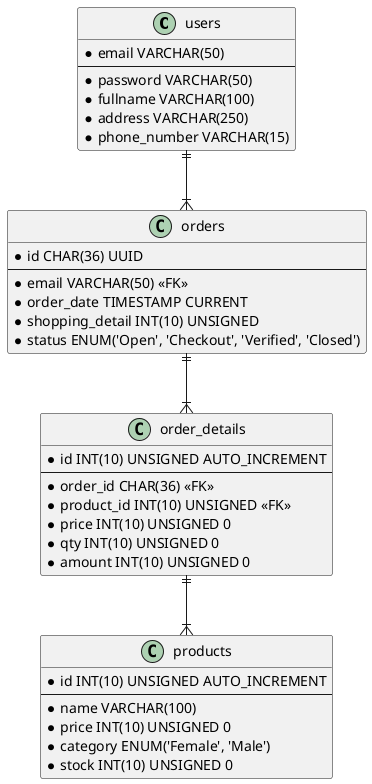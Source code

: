 @startuml dhifa_collection_laravel

class users {
    * email VARCHAR(50)
    --
    * password VARCHAR(50)
    * fullname VARCHAR(100)
    * address VARCHAR(250)
    * phone_number VARCHAR(15)
}

class products {
    * id INT(10) UNSIGNED AUTO_INCREMENT
    --
    * name VARCHAR(100)
    * price INT(10) UNSIGNED 0
    * category ENUM('Female', 'Male')
    * stock INT(10) UNSIGNED 0
}

class orders {
    * id CHAR(36) UUID
    --
    * email VARCHAR(50) <<FK>>
    * order_date TIMESTAMP CURRENT
    * shopping_detail INT(10) UNSIGNED
    * status ENUM('Open', 'Checkout', 'Verified', 'Closed')
}

class order_details {
    * id INT(10) UNSIGNED AUTO_INCREMENT
    --
    * order_id CHAR(36) <<FK>>
    * product_id INT(10) UNSIGNED <<FK>>
    * price INT(10) UNSIGNED 0
    * qty INT(10) UNSIGNED 0
    * amount INT(10) UNSIGNED 0
}

users ||--|{ orders
orders ||--|{ order_details
order_details ||--|{ products

@enduml